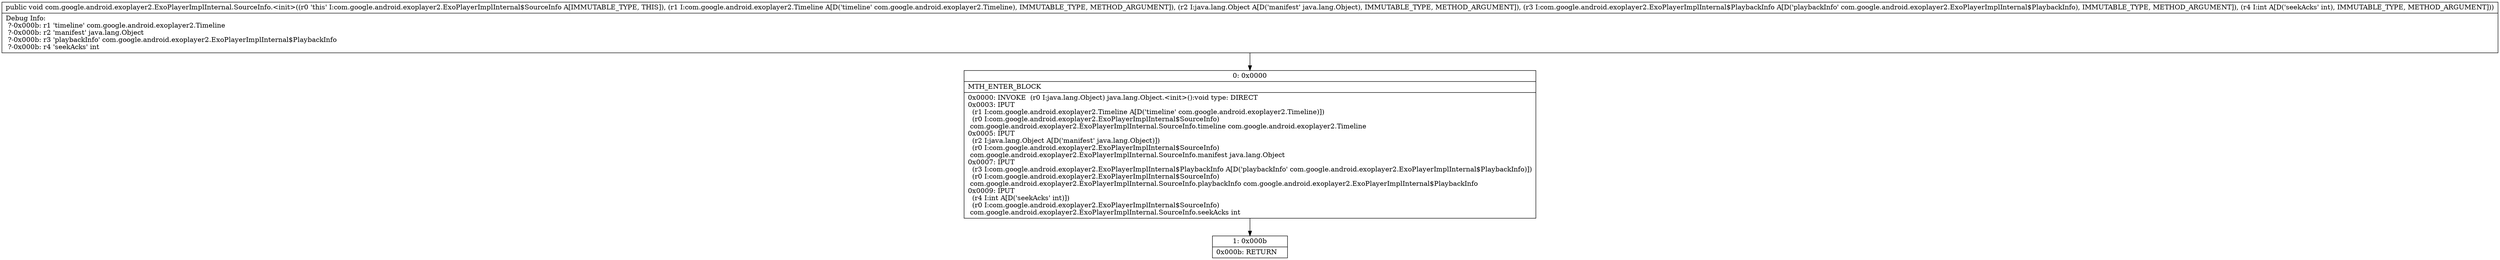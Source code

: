 digraph "CFG forcom.google.android.exoplayer2.ExoPlayerImplInternal.SourceInfo.\<init\>(Lcom\/google\/android\/exoplayer2\/Timeline;Ljava\/lang\/Object;Lcom\/google\/android\/exoplayer2\/ExoPlayerImplInternal$PlaybackInfo;I)V" {
Node_0 [shape=record,label="{0\:\ 0x0000|MTH_ENTER_BLOCK\l|0x0000: INVOKE  (r0 I:java.lang.Object) java.lang.Object.\<init\>():void type: DIRECT \l0x0003: IPUT  \l  (r1 I:com.google.android.exoplayer2.Timeline A[D('timeline' com.google.android.exoplayer2.Timeline)])\l  (r0 I:com.google.android.exoplayer2.ExoPlayerImplInternal$SourceInfo)\l com.google.android.exoplayer2.ExoPlayerImplInternal.SourceInfo.timeline com.google.android.exoplayer2.Timeline \l0x0005: IPUT  \l  (r2 I:java.lang.Object A[D('manifest' java.lang.Object)])\l  (r0 I:com.google.android.exoplayer2.ExoPlayerImplInternal$SourceInfo)\l com.google.android.exoplayer2.ExoPlayerImplInternal.SourceInfo.manifest java.lang.Object \l0x0007: IPUT  \l  (r3 I:com.google.android.exoplayer2.ExoPlayerImplInternal$PlaybackInfo A[D('playbackInfo' com.google.android.exoplayer2.ExoPlayerImplInternal$PlaybackInfo)])\l  (r0 I:com.google.android.exoplayer2.ExoPlayerImplInternal$SourceInfo)\l com.google.android.exoplayer2.ExoPlayerImplInternal.SourceInfo.playbackInfo com.google.android.exoplayer2.ExoPlayerImplInternal$PlaybackInfo \l0x0009: IPUT  \l  (r4 I:int A[D('seekAcks' int)])\l  (r0 I:com.google.android.exoplayer2.ExoPlayerImplInternal$SourceInfo)\l com.google.android.exoplayer2.ExoPlayerImplInternal.SourceInfo.seekAcks int \l}"];
Node_1 [shape=record,label="{1\:\ 0x000b|0x000b: RETURN   \l}"];
MethodNode[shape=record,label="{public void com.google.android.exoplayer2.ExoPlayerImplInternal.SourceInfo.\<init\>((r0 'this' I:com.google.android.exoplayer2.ExoPlayerImplInternal$SourceInfo A[IMMUTABLE_TYPE, THIS]), (r1 I:com.google.android.exoplayer2.Timeline A[D('timeline' com.google.android.exoplayer2.Timeline), IMMUTABLE_TYPE, METHOD_ARGUMENT]), (r2 I:java.lang.Object A[D('manifest' java.lang.Object), IMMUTABLE_TYPE, METHOD_ARGUMENT]), (r3 I:com.google.android.exoplayer2.ExoPlayerImplInternal$PlaybackInfo A[D('playbackInfo' com.google.android.exoplayer2.ExoPlayerImplInternal$PlaybackInfo), IMMUTABLE_TYPE, METHOD_ARGUMENT]), (r4 I:int A[D('seekAcks' int), IMMUTABLE_TYPE, METHOD_ARGUMENT]))  | Debug Info:\l  ?\-0x000b: r1 'timeline' com.google.android.exoplayer2.Timeline\l  ?\-0x000b: r2 'manifest' java.lang.Object\l  ?\-0x000b: r3 'playbackInfo' com.google.android.exoplayer2.ExoPlayerImplInternal$PlaybackInfo\l  ?\-0x000b: r4 'seekAcks' int\l}"];
MethodNode -> Node_0;
Node_0 -> Node_1;
}

